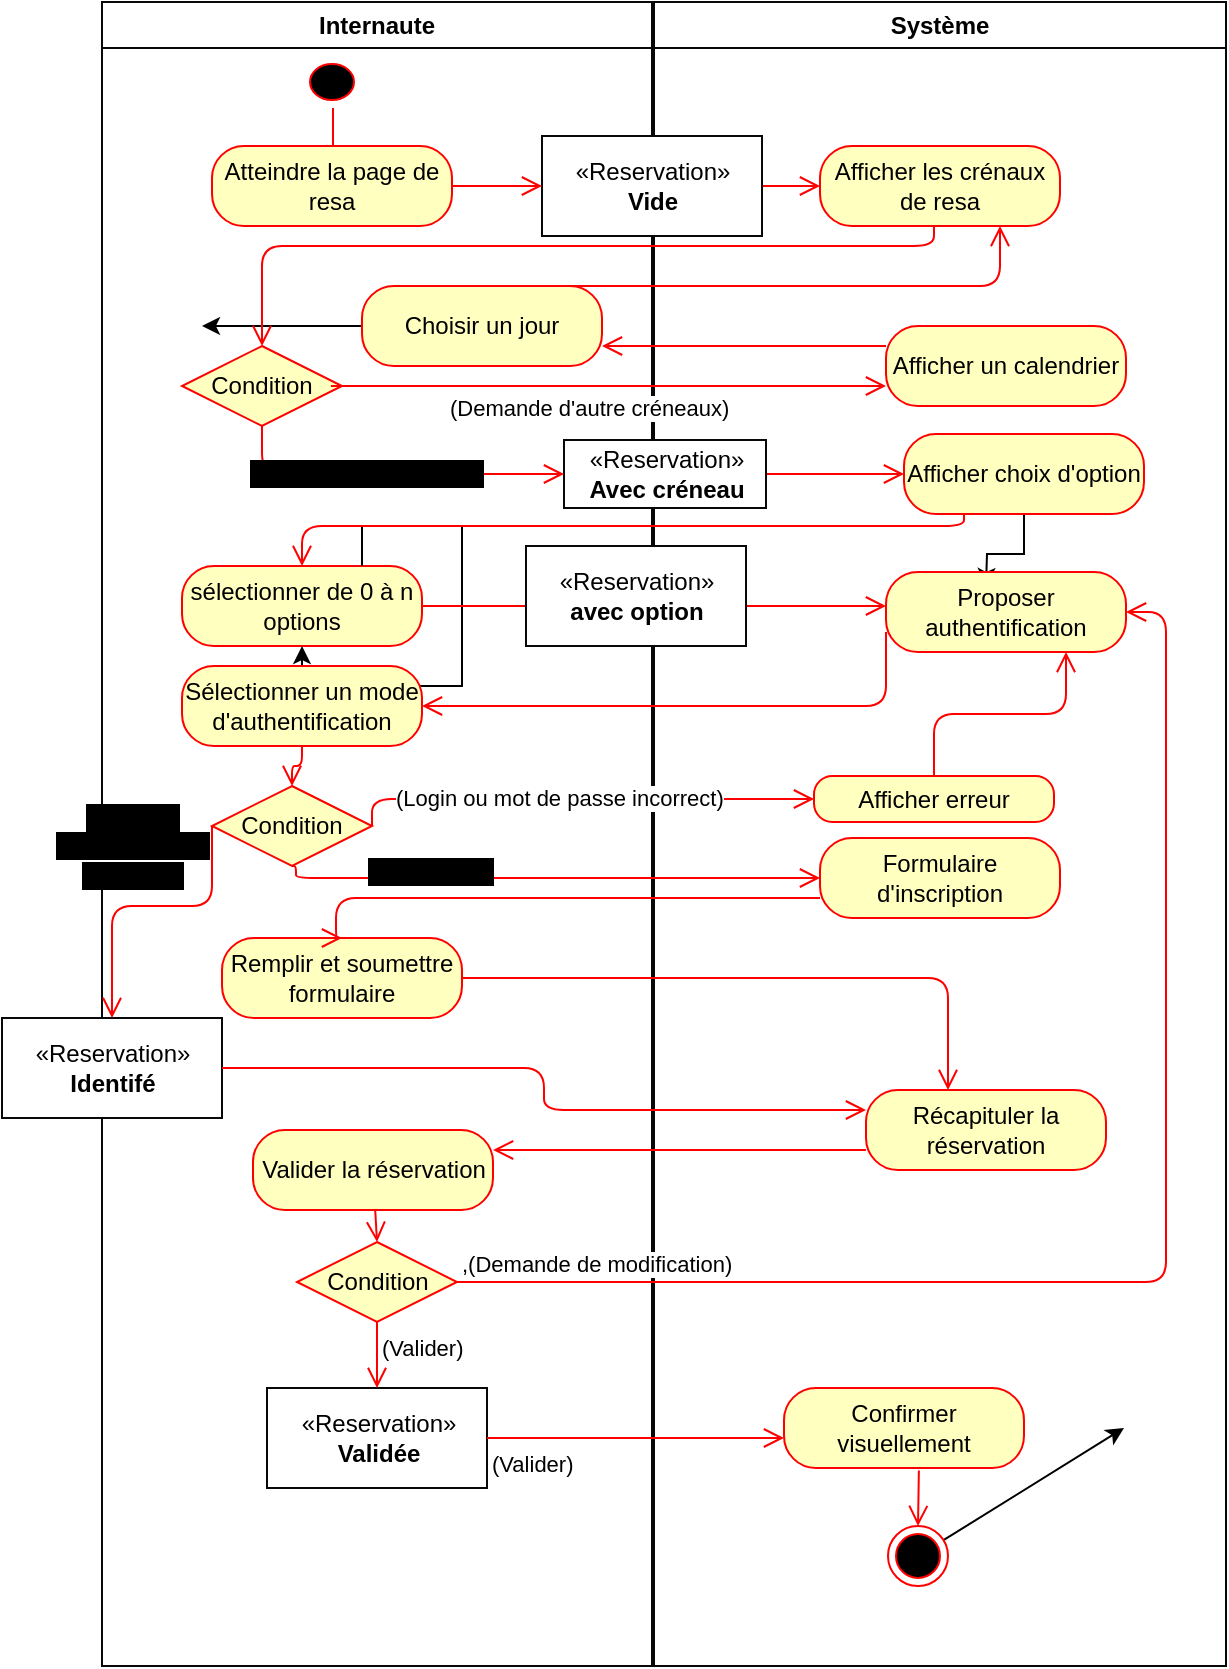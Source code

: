<mxfile version="12.0.2" type="device" pages="1"><diagram name="Page-1" id="e7e014a7-5840-1c2e-5031-d8a46d1fe8dd"><mxGraphModel dx="1024" dy="517" grid="1" gridSize="10" guides="1" tooltips="1" connect="1" arrows="1" fold="1" page="1" pageScale="1" pageWidth="1169" pageHeight="826" background="#ffffff" math="0" shadow="0"><root><mxCell id="0"/><mxCell id="1" parent="0"/><mxCell id="2" value="Internaute" style="swimlane;whiteSpace=wrap;strokeColor=#080808;" parent="1" vertex="1"><mxGeometry x="168" y="128" width="275" height="832" as="geometry"/></mxCell><mxCell id="5" value="" style="ellipse;shape=startState;fillColor=#000000;strokeColor=#ff0000;" parent="2" vertex="1"><mxGeometry x="100" y="27" width="30" height="26" as="geometry"/></mxCell><mxCell id="6" value="" style="edgeStyle=elbowEdgeStyle;elbow=horizontal;verticalAlign=bottom;endArrow=open;endSize=8;strokeColor=#FF0000;endFill=1;rounded=0" parent="2" source="5" edge="1"><mxGeometry x="100" y="27" as="geometry"><mxPoint x="115.5" y="97" as="targetPoint"/></mxGeometry></mxCell><mxCell id="-sfoTYfZ6wXNQzsxUqdo-56" value="Atteindre la page de resa" style="rounded=1;whiteSpace=wrap;html=1;arcSize=40;fontColor=#000000;fillColor=#ffffc0;strokeColor=#ff0000;" parent="2" vertex="1"><mxGeometry x="55" y="72" width="120" height="40" as="geometry"/></mxCell><mxCell id="-sfoTYfZ6wXNQzsxUqdo-82" value="sélectionner de 0 à n options" style="rounded=1;whiteSpace=wrap;html=1;arcSize=40;fontColor=#000000;fillColor=#ffffc0;strokeColor=#ff0000;glass=0;" parent="2" vertex="1"><mxGeometry x="40" y="282" width="120" height="40" as="geometry"/></mxCell><mxCell id="-sfoTYfZ6wXNQzsxUqdo-84" style="edgeStyle=orthogonalEdgeStyle;rounded=0;orthogonalLoop=1;jettySize=auto;html=1;exitX=0.75;exitY=0;exitDx=0;exitDy=0;" parent="2" source="-sfoTYfZ6wXNQzsxUqdo-82" target="-sfoTYfZ6wXNQzsxUqdo-82" edge="1"><mxGeometry relative="1" as="geometry"/></mxCell><mxCell id="-sfoTYfZ6wXNQzsxUqdo-89" value="Condition" style="rhombus;whiteSpace=wrap;html=1;fillColor=#ffffc0;strokeColor=#ff0000;glass=0;" parent="2" vertex="1"><mxGeometry x="55" y="392" width="80" height="40" as="geometry"/></mxCell><mxCell id="-sfoTYfZ6wXNQzsxUqdo-69" value="Condition" style="rhombus;whiteSpace=wrap;html=1;fillColor=#ffffc0;strokeColor=#ff0000;glass=0;" parent="2" vertex="1"><mxGeometry x="40" y="172" width="80" height="40" as="geometry"/></mxCell><mxCell id="SfBy_37tcIf1X310DlRA-53" value="" style="edgeStyle=none;rounded=0;orthogonalLoop=1;jettySize=auto;html=1;" edge="1" parent="2" source="SfBy_37tcIf1X310DlRA-6"><mxGeometry relative="1" as="geometry"><mxPoint x="50" y="162" as="targetPoint"/></mxGeometry></mxCell><mxCell id="SfBy_37tcIf1X310DlRA-6" value="Choisir un jour" style="rounded=1;whiteSpace=wrap;html=1;arcSize=40;fontColor=#000000;fillColor=#ffffc0;strokeColor=#ff0000;" vertex="1" parent="2"><mxGeometry x="130" y="142" width="120" height="40" as="geometry"/></mxCell><mxCell id="SfBy_37tcIf1X310DlRA-16" value="Sélectionner un mode d'authentification" style="rounded=1;whiteSpace=wrap;html=1;arcSize=40;fontColor=#000000;fillColor=#ffffc0;strokeColor=#ff0000;glass=0;" vertex="1" parent="2"><mxGeometry x="40" y="332" width="120" height="40" as="geometry"/></mxCell><mxCell id="SfBy_37tcIf1X310DlRA-20" value="" style="edgeStyle=orthogonalEdgeStyle;html=1;verticalAlign=bottom;endArrow=open;endSize=8;strokeColor=#ff0000;exitX=0.5;exitY=1;exitDx=0;exitDy=0;entryX=0.5;entryY=0;entryDx=0;entryDy=0;" edge="1" parent="2" source="SfBy_37tcIf1X310DlRA-16" target="-sfoTYfZ6wXNQzsxUqdo-89"><mxGeometry relative="1" as="geometry"><mxPoint x="115.5" y="442" as="targetPoint"/><Array as="points"/><mxPoint x="429.5" y="522" as="sourcePoint"/></mxGeometry></mxCell><mxCell id="SfBy_37tcIf1X310DlRA-26" value="Remplir et soumettre formulaire" style="rounded=1;whiteSpace=wrap;html=1;arcSize=40;fontColor=#000000;fillColor=#ffffc0;strokeColor=#ff0000;" vertex="1" parent="2"><mxGeometry x="60" y="468" width="120" height="40" as="geometry"/></mxCell><mxCell id="SfBy_37tcIf1X310DlRA-33" value="Valider la réservation" style="rounded=1;whiteSpace=wrap;html=1;arcSize=40;fontColor=#000000;fillColor=#ffffc0;strokeColor=#ff0000;" vertex="1" parent="2"><mxGeometry x="75.5" y="564" width="120" height="40" as="geometry"/></mxCell><mxCell id="SfBy_37tcIf1X310DlRA-34" value="" style="html=1;verticalAlign=bottom;endArrow=open;endSize=8;strokeColor=#ff0000;entryX=0.5;entryY=0;entryDx=0;entryDy=0;" edge="1" source="SfBy_37tcIf1X310DlRA-33" parent="2" target="SfBy_37tcIf1X310DlRA-36"><mxGeometry relative="1" as="geometry"><mxPoint x="138" y="622" as="targetPoint"/></mxGeometry></mxCell><mxCell id="SfBy_37tcIf1X310DlRA-36" value="Condition" style="rhombus;whiteSpace=wrap;html=1;fillColor=#ffffc0;strokeColor=#ff0000;" vertex="1" parent="2"><mxGeometry x="97.5" y="620" width="80" height="40" as="geometry"/></mxCell><mxCell id="SfBy_37tcIf1X310DlRA-59" value="«Reservation»&lt;br&gt;&lt;b&gt;Validée&lt;/b&gt;" style="html=1;glass=0;strokeColor=#080808;" vertex="1" parent="2"><mxGeometry x="82.5" y="693" width="110" height="50" as="geometry"/></mxCell><mxCell id="SfBy_37tcIf1X310DlRA-60" value="(Valider)" style="edgeStyle=orthogonalEdgeStyle;html=1;align=left;verticalAlign=top;endArrow=open;endSize=8;strokeColor=#ff0000;" edge="1" parent="2" source="SfBy_37tcIf1X310DlRA-36" target="SfBy_37tcIf1X310DlRA-59"><mxGeometry x="-1" relative="1" as="geometry"><mxPoint x="341" y="713" as="targetPoint"/><mxPoint x="135" y="658.75" as="sourcePoint"/><Array as="points"/></mxGeometry></mxCell><mxCell id="SfBy_37tcIf1X310DlRA-58" value="«Reservation»&lt;br&gt;&lt;b&gt;Identifé&lt;/b&gt;" style="html=1;glass=0;strokeColor=#080808;" vertex="1" parent="2"><mxGeometry x="-50" y="508" width="110" height="50" as="geometry"/></mxCell><mxCell id="SfBy_37tcIf1X310DlRA-32" value="" style="edgeStyle=elbowEdgeStyle;html=1;verticalAlign=bottom;endArrow=open;endSize=8;strokeColor=#ff0000;elbow=vertical;exitX=0;exitY=0.5;exitDx=0;exitDy=0;entryX=0.5;entryY=0;entryDx=0;entryDy=0;" edge="1" parent="2" source="-sfoTYfZ6wXNQzsxUqdo-89" target="SfBy_37tcIf1X310DlRA-58"><mxGeometry relative="1" as="geometry"><mxPoint x="32" y="512" as="targetPoint"/><mxPoint x="-535" y="510" as="sourcePoint"/><Array as="points"><mxPoint x="22" y="452"/></Array></mxGeometry></mxCell><mxCell id="SfBy_37tcIf1X310DlRA-35" value="&lt;span style=&quot;background-color: rgb(0 , 0 , 0)&quot;&gt;(Login et &lt;br&gt;*mot de passe&lt;br&gt;&amp;nbsp;corrects)&lt;/span&gt;" style="text;html=1;resizable=0;points=[];align=center;verticalAlign=middle;labelBackgroundColor=#ffffff;" vertex="1" connectable="0" parent="SfBy_37tcIf1X310DlRA-32"><mxGeometry x="-0.812" y="-2" relative="1" as="geometry"><mxPoint x="-38" y="-4" as="offset"/></mxGeometry></mxCell><mxCell id="-sfoTYfZ6wXNQzsxUqdo-47" value="Système" style="swimlane;whiteSpace=wrap;swimlaneLine=1;glass=0;perimeterSpacing=1;strokeColor=#080808;" parent="1" vertex="1"><mxGeometry x="444" y="128" width="286" height="832" as="geometry"><mxRectangle x="444" y="128" width="90" height="23" as="alternateBounds"/></mxGeometry></mxCell><mxCell id="-sfoTYfZ6wXNQzsxUqdo-58" value="Afficher les crénaux de resa" style="rounded=1;whiteSpace=wrap;html=1;arcSize=40;fontColor=#000000;fillColor=#ffffc0;strokeColor=#ff0000;glass=0;" parent="-sfoTYfZ6wXNQzsxUqdo-47" vertex="1"><mxGeometry x="83" y="72" width="120" height="40" as="geometry"/></mxCell><mxCell id="SfBy_37tcIf1X310DlRA-8" value="" style="edgeStyle=orthogonalEdgeStyle;rounded=0;orthogonalLoop=1;jettySize=auto;html=1;" edge="1" parent="-sfoTYfZ6wXNQzsxUqdo-47" source="-sfoTYfZ6wXNQzsxUqdo-78"><mxGeometry relative="1" as="geometry"><mxPoint x="166" y="292" as="targetPoint"/></mxGeometry></mxCell><mxCell id="-sfoTYfZ6wXNQzsxUqdo-74" value="Afficher un calendrier" style="rounded=1;whiteSpace=wrap;html=1;arcSize=40;fontColor=#000000;fillColor=#ffffc0;strokeColor=#ff0000;glass=0;" parent="-sfoTYfZ6wXNQzsxUqdo-47" vertex="1"><mxGeometry x="116" y="162" width="120" height="40" as="geometry"/></mxCell><mxCell id="-sfoTYfZ6wXNQzsxUqdo-85" value="Proposer authentification" style="rounded=1;whiteSpace=wrap;html=1;arcSize=40;fontColor=#000000;fillColor=#ffffc0;strokeColor=#ff0000;" parent="-sfoTYfZ6wXNQzsxUqdo-47" vertex="1"><mxGeometry x="116" y="285" width="120" height="40" as="geometry"/></mxCell><mxCell id="-sfoTYfZ6wXNQzsxUqdo-100" value="Afficher erreur" style="rounded=1;whiteSpace=wrap;html=1;arcSize=40;fontColor=#000000;fillColor=#ffffc0;strokeColor=#ff0000;glass=0;" parent="-sfoTYfZ6wXNQzsxUqdo-47" vertex="1"><mxGeometry x="80" y="387" width="120" height="23" as="geometry"/></mxCell><mxCell id="-sfoTYfZ6wXNQzsxUqdo-101" value="" style="edgeStyle=orthogonalEdgeStyle;html=1;verticalAlign=bottom;endArrow=open;endSize=8;strokeColor=#ff0000;entryX=0.75;entryY=1;entryDx=0;entryDy=0;exitX=0.5;exitY=0;exitDx=0;exitDy=0;" parent="-sfoTYfZ6wXNQzsxUqdo-47" source="-sfoTYfZ6wXNQzsxUqdo-100" target="-sfoTYfZ6wXNQzsxUqdo-85" edge="1"><mxGeometry relative="1" as="geometry"><mxPoint x="140" y="532" as="targetPoint"/><Array as="points"/></mxGeometry></mxCell><mxCell id="SfBy_37tcIf1X310DlRA-45" value="" style="edgeStyle=none;rounded=0;orthogonalLoop=1;jettySize=auto;html=1;" edge="1" parent="-sfoTYfZ6wXNQzsxUqdo-47" source="-sfoTYfZ6wXNQzsxUqdo-102"><mxGeometry relative="1" as="geometry"><mxPoint x="235" y="713" as="targetPoint"/></mxGeometry></mxCell><mxCell id="-sfoTYfZ6wXNQzsxUqdo-102" value="" style="ellipse;html=1;shape=endState;fillColor=#000000;strokeColor=#ff0000;glass=0;" parent="-sfoTYfZ6wXNQzsxUqdo-47" vertex="1"><mxGeometry x="117" y="762" width="30" height="30" as="geometry"/></mxCell><mxCell id="-sfoTYfZ6wXNQzsxUqdo-78" value="Afficher choix d'option" style="rounded=1;whiteSpace=wrap;html=1;arcSize=40;fontColor=#000000;fillColor=#ffffc0;strokeColor=#ff0000;glass=0;" parent="-sfoTYfZ6wXNQzsxUqdo-47" vertex="1"><mxGeometry x="125" y="216" width="120" height="40" as="geometry"/></mxCell><mxCell id="SfBy_37tcIf1X310DlRA-23" value="Formulaire d'inscription" style="rounded=1;whiteSpace=wrap;html=1;arcSize=40;fontColor=#000000;fillColor=#ffffc0;strokeColor=#ff0000;glass=0;" vertex="1" parent="-sfoTYfZ6wXNQzsxUqdo-47"><mxGeometry x="83" y="418" width="120" height="40" as="geometry"/></mxCell><mxCell id="SfBy_37tcIf1X310DlRA-29" value="Récapituler la réservation" style="rounded=1;whiteSpace=wrap;html=1;arcSize=40;fontColor=#000000;fillColor=#ffffc0;strokeColor=#ff0000;" vertex="1" parent="-sfoTYfZ6wXNQzsxUqdo-47"><mxGeometry x="106" y="544" width="120" height="40" as="geometry"/></mxCell><mxCell id="SfBy_37tcIf1X310DlRA-46" value="Confirmer visuellement" style="rounded=1;whiteSpace=wrap;html=1;arcSize=40;fontColor=#000000;fillColor=#ffffc0;strokeColor=#ff0000;" vertex="1" parent="-sfoTYfZ6wXNQzsxUqdo-47"><mxGeometry x="65" y="693" width="120" height="40" as="geometry"/></mxCell><mxCell id="SfBy_37tcIf1X310DlRA-47" value="" style="html=1;verticalAlign=bottom;endArrow=open;endSize=8;strokeColor=#ff0000;entryX=0.5;entryY=0;entryDx=0;entryDy=0;exitX=0.562;exitY=1.03;exitDx=0;exitDy=0;exitPerimeter=0;" edge="1" parent="-sfoTYfZ6wXNQzsxUqdo-47" source="SfBy_37tcIf1X310DlRA-46" target="-sfoTYfZ6wXNQzsxUqdo-102"><mxGeometry relative="1" as="geometry"><mxPoint x="-128.5" y="630" as="targetPoint"/><mxPoint x="-129.786" y="594" as="sourcePoint"/></mxGeometry></mxCell><mxCell id="-sfoTYfZ6wXNQzsxUqdo-57" value="" style="edgeStyle=orthogonalEdgeStyle;html=1;verticalAlign=bottom;endArrow=open;endSize=8;strokeColor=#ff0000;entryX=0;entryY=0.5;entryDx=0;entryDy=0;" parent="1" source="-sfoTYfZ6wXNQzsxUqdo-110" target="-sfoTYfZ6wXNQzsxUqdo-58" edge="1"><mxGeometry relative="1" as="geometry"><mxPoint x="279.5" y="329" as="targetPoint"/><Array as="points"/></mxGeometry></mxCell><mxCell id="-sfoTYfZ6wXNQzsxUqdo-77" value="" style="edgeStyle=orthogonalEdgeStyle;html=1;verticalAlign=bottom;endArrow=open;endSize=8;strokeColor=#ff0000;entryX=0.5;entryY=0;entryDx=0;entryDy=0;" parent="1" source="-sfoTYfZ6wXNQzsxUqdo-58" target="-sfoTYfZ6wXNQzsxUqdo-69" edge="1"><mxGeometry relative="1" as="geometry"><mxPoint x="280" y="353" as="targetPoint"/><mxPoint x="584" y="269" as="sourcePoint"/><Array as="points"><mxPoint x="584" y="250"/><mxPoint x="248" y="250"/></Array></mxGeometry></mxCell><mxCell id="-sfoTYfZ6wXNQzsxUqdo-70" value="(Demande d'autre créneaux)" style="edgeStyle=orthogonalEdgeStyle;html=1;align=left;verticalAlign=bottom;endArrow=open;endSize=8;strokeColor=#ff0000;exitX=1;exitY=0.5;exitDx=0;exitDy=0;" parent="1" source="-sfoTYfZ6wXNQzsxUqdo-69" edge="1"><mxGeometry x="-0.528" y="-20" relative="1" as="geometry"><mxPoint x="560" y="320" as="targetPoint"/><mxPoint x="310" y="363" as="sourcePoint"/><Array as="points"><mxPoint x="280" y="320"/></Array><mxPoint as="offset"/></mxGeometry></mxCell><mxCell id="-sfoTYfZ6wXNQzsxUqdo-79" value="" style="edgeStyle=orthogonalEdgeStyle;html=1;verticalAlign=bottom;endArrow=open;endSize=8;strokeColor=#ff0000;entryX=0.5;entryY=0;entryDx=0;entryDy=0;exitX=0.25;exitY=1;exitDx=0;exitDy=0;" parent="1" source="-sfoTYfZ6wXNQzsxUqdo-78" target="-sfoTYfZ6wXNQzsxUqdo-82" edge="1"><mxGeometry relative="1" as="geometry"><mxPoint x="670" y="480" as="targetPoint"/><Array as="points"><mxPoint x="268" y="390"/></Array></mxGeometry></mxCell><mxCell id="-sfoTYfZ6wXNQzsxUqdo-83" value="" style="edgeStyle=orthogonalEdgeStyle;html=1;verticalAlign=bottom;endArrow=open;endSize=8;strokeColor=#ff0000;exitX=1;exitY=0.5;exitDx=0;exitDy=0;" parent="1" source="-sfoTYfZ6wXNQzsxUqdo-82" target="-sfoTYfZ6wXNQzsxUqdo-85" edge="1"><mxGeometry relative="1" as="geometry"><mxPoint x="520" y="470" as="targetPoint"/><Array as="points"><mxPoint x="400" y="430"/><mxPoint x="400" y="430"/></Array></mxGeometry></mxCell><mxCell id="-sfoTYfZ6wXNQzsxUqdo-98" value="" style="edgeStyle=orthogonalEdgeStyle;html=1;verticalAlign=bottom;endArrow=open;endSize=8;strokeColor=#ff0000;exitX=0;exitY=0.75;exitDx=0;exitDy=0;entryX=1;entryY=0.5;entryDx=0;entryDy=0;" parent="1" source="-sfoTYfZ6wXNQzsxUqdo-85" target="SfBy_37tcIf1X310DlRA-16" edge="1"><mxGeometry relative="1" as="geometry"><mxPoint x="600" y="620" as="targetPoint"/><mxPoint x="600" y="560" as="sourcePoint"/><Array as="points"><mxPoint x="560" y="480"/></Array></mxGeometry></mxCell><mxCell id="-sfoTYfZ6wXNQzsxUqdo-90" value="(Login ou mot de passe incorrect)" style="edgeStyle=orthogonalEdgeStyle;html=1;align=left;verticalAlign=bottom;endArrow=open;endSize=8;strokeColor=#ff0000;entryX=0;entryY=0.5;entryDx=0;entryDy=0;exitX=1;exitY=0.5;exitDx=0;exitDy=0;" parent="1" source="-sfoTYfZ6wXNQzsxUqdo-89" target="-sfoTYfZ6wXNQzsxUqdo-100" edge="1"><mxGeometry x="-0.955" y="-10" relative="1" as="geometry"><mxPoint x="460" y="550" as="targetPoint"/><Array as="points"><mxPoint x="303" y="527"/></Array><mxPoint as="offset"/></mxGeometry></mxCell><mxCell id="-sfoTYfZ6wXNQzsxUqdo-109" value="" style="edgeStyle=orthogonalEdgeStyle;html=1;verticalAlign=bottom;endArrow=open;endSize=8;strokeColor=#ff0000;exitX=0.75;exitY=0;exitDx=0;exitDy=0;entryX=0.75;entryY=1;entryDx=0;entryDy=0;" parent="1" source="SfBy_37tcIf1X310DlRA-6" edge="1" target="-sfoTYfZ6wXNQzsxUqdo-58"><mxGeometry relative="1" as="geometry"><mxPoint x="600" y="260" as="targetPoint"/><mxPoint x="514.5" y="409" as="sourcePoint"/><Array as="points"><mxPoint x="617" y="270"/></Array></mxGeometry></mxCell><mxCell id="SfBy_37tcIf1X310DlRA-14" value="" style="html=1;verticalAlign=bottom;endArrow=open;endSize=8;strokeColor=#ff0000;exitX=1;exitY=0.5;exitDx=0;exitDy=0;entryX=0;entryY=0.5;entryDx=0;entryDy=0;" edge="1" parent="1" source="-sfoTYfZ6wXNQzsxUqdo-111" target="-sfoTYfZ6wXNQzsxUqdo-78"><mxGeometry relative="1" as="geometry"><mxPoint x="569" y="360" as="targetPoint"/><mxPoint x="610" y="423" as="sourcePoint"/></mxGeometry></mxCell><mxCell id="SfBy_37tcIf1X310DlRA-24" value="" style="edgeStyle=orthogonalEdgeStyle;html=1;verticalAlign=bottom;endArrow=open;endSize=8;strokeColor=#ff0000;entryX=0;entryY=0.5;entryDx=0;entryDy=0;exitX=0.5;exitY=1;exitDx=0;exitDy=0;" edge="1" parent="1" source="-sfoTYfZ6wXNQzsxUqdo-89" target="SfBy_37tcIf1X310DlRA-23"><mxGeometry relative="1" as="geometry"><mxPoint x="660" y="463" as="targetPoint"/><Array as="points"><mxPoint x="265" y="566"/></Array><mxPoint x="594" y="525" as="sourcePoint"/></mxGeometry></mxCell><mxCell id="SfBy_37tcIf1X310DlRA-25" value="&lt;span style=&quot;background-color: rgb(0 , 0 , 0)&quot;&gt;(Inscription)&lt;br&gt;&lt;/span&gt;" style="text;html=1;resizable=0;points=[];align=center;verticalAlign=middle;labelBackgroundColor=#ffffff;" vertex="1" connectable="0" parent="SfBy_37tcIf1X310DlRA-24"><mxGeometry x="-0.448" y="3" relative="1" as="geometry"><mxPoint as="offset"/></mxGeometry></mxCell><mxCell id="SfBy_37tcIf1X310DlRA-28" value="" style="edgeStyle=orthogonalEdgeStyle;html=1;verticalAlign=bottom;endArrow=open;endSize=8;strokeColor=#ff0000;exitX=0;exitY=0.75;exitDx=0;exitDy=0;entryX=0.5;entryY=0;entryDx=0;entryDy=0;" edge="1" parent="1" source="SfBy_37tcIf1X310DlRA-23" target="SfBy_37tcIf1X310DlRA-26"><mxGeometry relative="1" as="geometry"><mxPoint x="240" y="590" as="targetPoint"/><Array as="points"><mxPoint x="285" y="576"/></Array><mxPoint x="630" y="400" as="sourcePoint"/></mxGeometry></mxCell><mxCell id="SfBy_37tcIf1X310DlRA-27" value="" style="html=1;verticalAlign=bottom;endArrow=open;endSize=8;strokeColor=#ff0000;edgeStyle=elbowEdgeStyle;" edge="1" source="SfBy_37tcIf1X310DlRA-26" parent="1"><mxGeometry relative="1" as="geometry"><mxPoint x="591" y="672" as="targetPoint"/><Array as="points"><mxPoint x="591" y="616"/></Array></mxGeometry></mxCell><mxCell id="SfBy_37tcIf1X310DlRA-30" value="" style="edgeStyle=orthogonalEdgeStyle;html=1;verticalAlign=bottom;endArrow=open;endSize=8;strokeColor=#ff0000;exitX=0;exitY=0.75;exitDx=0;exitDy=0;entryX=1;entryY=0.25;entryDx=0;entryDy=0;" edge="1" source="SfBy_37tcIf1X310DlRA-29" parent="1" target="SfBy_37tcIf1X310DlRA-33"><mxGeometry relative="1" as="geometry"><mxPoint x="370" y="702" as="targetPoint"/><Array as="points"/></mxGeometry></mxCell><mxCell id="SfBy_37tcIf1X310DlRA-37" value=",(Demande de modification)" style="edgeStyle=orthogonalEdgeStyle;html=1;align=left;verticalAlign=bottom;endArrow=open;endSize=8;strokeColor=#ff0000;entryX=1;entryY=0.5;entryDx=0;entryDy=0;" edge="1" source="SfBy_37tcIf1X310DlRA-36" parent="1" target="-sfoTYfZ6wXNQzsxUqdo-85"><mxGeometry x="-1" relative="1" as="geometry"><mxPoint x="690" y="430" as="targetPoint"/><Array as="points"><mxPoint x="700" y="768"/><mxPoint x="700" y="433"/></Array></mxGeometry></mxCell><mxCell id="SfBy_37tcIf1X310DlRA-38" value="(Valider)" style="edgeStyle=orthogonalEdgeStyle;html=1;align=left;verticalAlign=top;endArrow=open;endSize=8;strokeColor=#ff0000;" edge="1" source="SfBy_37tcIf1X310DlRA-59" parent="1" target="SfBy_37tcIf1X310DlRA-46"><mxGeometry x="-1" relative="1" as="geometry"><mxPoint x="303" y="848" as="targetPoint"/><Array as="points"><mxPoint x="303" y="841"/></Array></mxGeometry></mxCell><mxCell id="SfBy_37tcIf1X310DlRA-54" value="" style="edgeStyle=orthogonalEdgeStyle;html=1;verticalAlign=bottom;endArrow=open;endSize=8;strokeColor=#ff0000;entryX=1;entryY=0.75;entryDx=0;entryDy=0;exitX=0;exitY=0.25;exitDx=0;exitDy=0;" edge="1" parent="1" source="-sfoTYfZ6wXNQzsxUqdo-74" target="SfBy_37tcIf1X310DlRA-6"><mxGeometry relative="1" as="geometry"><mxPoint x="537" y="230" as="targetPoint"/><Array as="points"/><mxPoint x="353" y="230" as="sourcePoint"/></mxGeometry></mxCell><mxCell id="-sfoTYfZ6wXNQzsxUqdo-110" value="«Reservation»&lt;br&gt;&lt;b&gt;Vide&lt;/b&gt;" style="html=1;glass=0;strokeColor=#080808;" parent="1" vertex="1"><mxGeometry x="388" y="195" width="110" height="50" as="geometry"/></mxCell><mxCell id="SfBy_37tcIf1X310DlRA-61" value="" style="edgeStyle=orthogonalEdgeStyle;html=1;verticalAlign=bottom;endArrow=open;endSize=8;strokeColor=#ff0000;entryX=0;entryY=0.5;entryDx=0;entryDy=0;" edge="1" parent="1" source="-sfoTYfZ6wXNQzsxUqdo-56" target="-sfoTYfZ6wXNQzsxUqdo-110"><mxGeometry relative="1" as="geometry"><mxPoint x="527" y="220" as="targetPoint"/><Array as="points"/><mxPoint x="343" y="220" as="sourcePoint"/></mxGeometry></mxCell><mxCell id="-sfoTYfZ6wXNQzsxUqdo-111" value="«Reservation»&lt;br&gt;&lt;b&gt;Avec créneau&lt;/b&gt;" style="html=1;glass=0;strokeColor=#080808;" parent="1" vertex="1"><mxGeometry x="399" y="347" width="101" height="34" as="geometry"/></mxCell><mxCell id="SfBy_37tcIf1X310DlRA-66" value="" style="edgeStyle=orthogonalEdgeStyle;html=1;verticalAlign=bottom;endArrow=open;endSize=8;strokeColor=#ff0000;exitX=0.5;exitY=1;exitDx=0;exitDy=0;entryX=0;entryY=0.5;entryDx=0;entryDy=0;" edge="1" parent="1" source="-sfoTYfZ6wXNQzsxUqdo-69" target="-sfoTYfZ6wXNQzsxUqdo-111"><mxGeometry relative="1" as="geometry"><mxPoint x="569" y="360" as="targetPoint"/><Array as="points"/><mxPoint x="248" y="340" as="sourcePoint"/></mxGeometry></mxCell><mxCell id="SfBy_37tcIf1X310DlRA-67" value="&lt;span style=&quot;background-color: rgb(0 , 0 , 0)&quot;&gt;(Choix d'un créneaux)&lt;/span&gt;" style="text;html=1;resizable=0;points=[];align=center;verticalAlign=middle;labelBackgroundColor=#ffffff;" vertex="1" connectable="0" parent="SfBy_37tcIf1X310DlRA-66"><mxGeometry x="-0.751" y="-1" relative="1" as="geometry"><mxPoint x="52.5" y="2" as="offset"/></mxGeometry></mxCell><mxCell id="SfBy_37tcIf1X310DlRA-57" value="«Reservation»&lt;br&gt;&lt;b&gt;avec option&lt;/b&gt;" style="html=1;glass=0;strokeColor=#080808;" vertex="1" parent="1"><mxGeometry x="380" y="400" width="110" height="50" as="geometry"/></mxCell><mxCell id="SfBy_37tcIf1X310DlRA-73" value="" style="edgeStyle=orthogonalEdgeStyle;html=1;verticalAlign=bottom;endArrow=open;endSize=8;strokeColor=#ff0000;exitX=1;exitY=0.5;exitDx=0;exitDy=0;entryX=0;entryY=0.25;entryDx=0;entryDy=0;" edge="1" parent="1" source="SfBy_37tcIf1X310DlRA-58" target="SfBy_37tcIf1X310DlRA-29"><mxGeometry relative="1" as="geometry"><mxPoint x="374" y="712" as="targetPoint"/><mxPoint x="560" y="712" as="sourcePoint"/><Array as="points"/></mxGeometry></mxCell></root></mxGraphModel></diagram></mxfile>